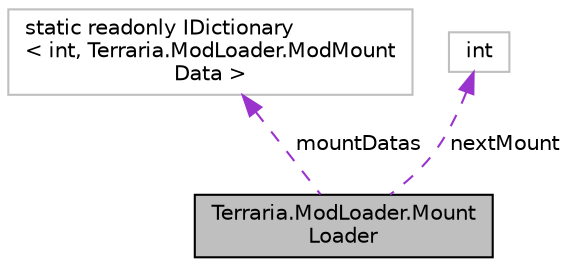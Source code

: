 digraph "Terraria.ModLoader.MountLoader"
{
  edge [fontname="Helvetica",fontsize="10",labelfontname="Helvetica",labelfontsize="10"];
  node [fontname="Helvetica",fontsize="10",shape=record];
  Node1 [label="Terraria.ModLoader.Mount\lLoader",height=0.2,width=0.4,color="black", fillcolor="grey75", style="filled", fontcolor="black"];
  Node2 -> Node1 [dir="back",color="darkorchid3",fontsize="10",style="dashed",label=" mountDatas" ,fontname="Helvetica"];
  Node2 [label="static readonly IDictionary\l\< int, Terraria.ModLoader.ModMount\lData \>",height=0.2,width=0.4,color="grey75", fillcolor="white", style="filled"];
  Node3 -> Node1 [dir="back",color="darkorchid3",fontsize="10",style="dashed",label=" nextMount" ,fontname="Helvetica"];
  Node3 [label="int",height=0.2,width=0.4,color="grey75", fillcolor="white", style="filled"];
}
